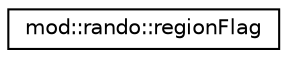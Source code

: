 digraph "Graphical Class Hierarchy"
{
 // LATEX_PDF_SIZE
  edge [fontname="Helvetica",fontsize="10",labelfontname="Helvetica",labelfontsize="10"];
  node [fontname="Helvetica",fontsize="10",shape=record];
  rankdir="LR";
  Node0 [label="mod::rando::regionFlag",height=0.2,width=0.4,color="black", fillcolor="white", style="filled",URL="$de/d23/structmod_1_1rando_1_1regionFlag.html",tooltip=" "];
}

